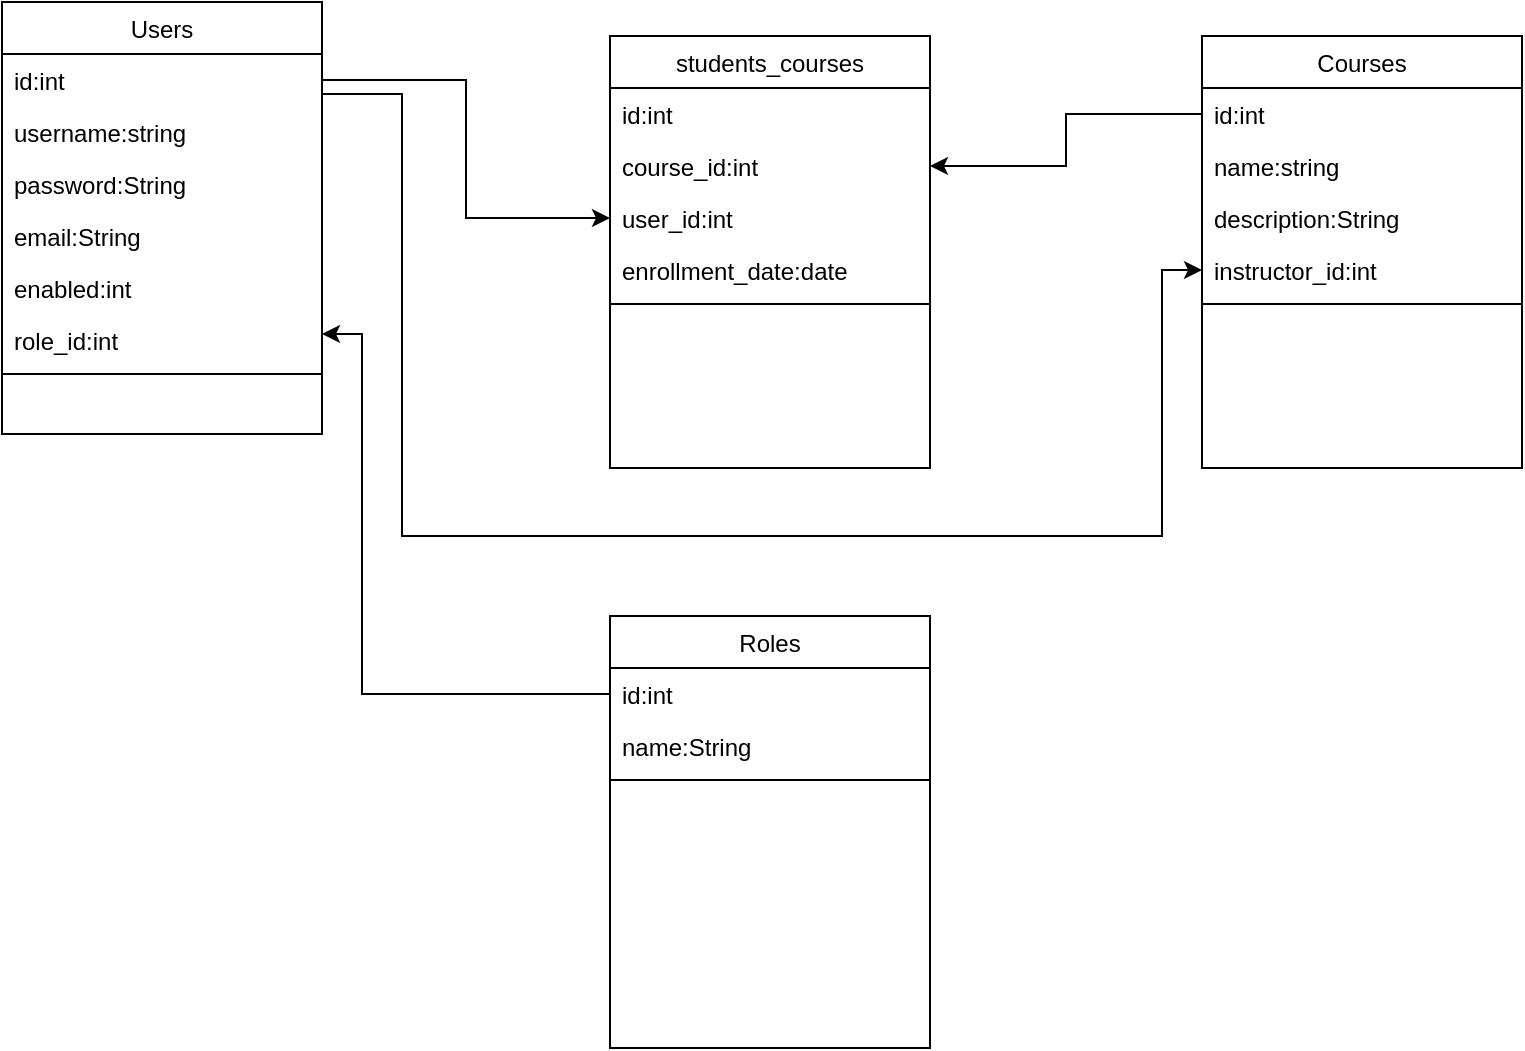 <mxfile version="21.6.6" type="device">
  <diagram id="C5RBs43oDa-KdzZeNtuy" name="Page-1">
    <mxGraphModel dx="1050" dy="542" grid="1" gridSize="10" guides="1" tooltips="1" connect="1" arrows="1" fold="1" page="1" pageScale="1" pageWidth="827" pageHeight="1169" math="0" shadow="0">
      <root>
        <mxCell id="WIyWlLk6GJQsqaUBKTNV-0" />
        <mxCell id="WIyWlLk6GJQsqaUBKTNV-1" parent="WIyWlLk6GJQsqaUBKTNV-0" />
        <mxCell id="zkfFHV4jXpPFQw0GAbJ--17" value="Roles" style="swimlane;fontStyle=0;align=center;verticalAlign=top;childLayout=stackLayout;horizontal=1;startSize=26;horizontalStack=0;resizeParent=1;resizeLast=0;collapsible=1;marginBottom=0;rounded=0;shadow=0;strokeWidth=1;" parent="WIyWlLk6GJQsqaUBKTNV-1" vertex="1">
          <mxGeometry x="324" y="440" width="160" height="216" as="geometry">
            <mxRectangle x="550" y="140" width="160" height="26" as="alternateBounds" />
          </mxGeometry>
        </mxCell>
        <mxCell id="zkfFHV4jXpPFQw0GAbJ--18" value="id:int" style="text;align=left;verticalAlign=top;spacingLeft=4;spacingRight=4;overflow=hidden;rotatable=0;points=[[0,0.5],[1,0.5]];portConstraint=eastwest;" parent="zkfFHV4jXpPFQw0GAbJ--17" vertex="1">
          <mxGeometry y="26" width="160" height="26" as="geometry" />
        </mxCell>
        <mxCell id="zkfFHV4jXpPFQw0GAbJ--20" value="name:String" style="text;align=left;verticalAlign=top;spacingLeft=4;spacingRight=4;overflow=hidden;rotatable=0;points=[[0,0.5],[1,0.5]];portConstraint=eastwest;rounded=0;shadow=0;html=0;" parent="zkfFHV4jXpPFQw0GAbJ--17" vertex="1">
          <mxGeometry y="52" width="160" height="26" as="geometry" />
        </mxCell>
        <mxCell id="zkfFHV4jXpPFQw0GAbJ--23" value="" style="line;html=1;strokeWidth=1;align=left;verticalAlign=middle;spacingTop=-1;spacingLeft=3;spacingRight=3;rotatable=0;labelPosition=right;points=[];portConstraint=eastwest;" parent="zkfFHV4jXpPFQw0GAbJ--17" vertex="1">
          <mxGeometry y="78" width="160" height="8" as="geometry" />
        </mxCell>
        <mxCell id="j-2XB4zI2Vx8xn7w7J1_-0" value="Courses" style="swimlane;fontStyle=0;align=center;verticalAlign=top;childLayout=stackLayout;horizontal=1;startSize=26;horizontalStack=0;resizeParent=1;resizeLast=0;collapsible=1;marginBottom=0;rounded=0;shadow=0;strokeWidth=1;" parent="WIyWlLk6GJQsqaUBKTNV-1" vertex="1">
          <mxGeometry x="620" y="150" width="160" height="216" as="geometry">
            <mxRectangle x="550" y="140" width="160" height="26" as="alternateBounds" />
          </mxGeometry>
        </mxCell>
        <mxCell id="j-2XB4zI2Vx8xn7w7J1_-1" value="id:int" style="text;align=left;verticalAlign=top;spacingLeft=4;spacingRight=4;overflow=hidden;rotatable=0;points=[[0,0.5],[1,0.5]];portConstraint=eastwest;" parent="j-2XB4zI2Vx8xn7w7J1_-0" vertex="1">
          <mxGeometry y="26" width="160" height="26" as="geometry" />
        </mxCell>
        <mxCell id="j-2XB4zI2Vx8xn7w7J1_-2" value="name:string" style="text;align=left;verticalAlign=top;spacingLeft=4;spacingRight=4;overflow=hidden;rotatable=0;points=[[0,0.5],[1,0.5]];portConstraint=eastwest;rounded=0;shadow=0;html=0;" parent="j-2XB4zI2Vx8xn7w7J1_-0" vertex="1">
          <mxGeometry y="52" width="160" height="26" as="geometry" />
        </mxCell>
        <mxCell id="j-2XB4zI2Vx8xn7w7J1_-3" value="description:String" style="text;align=left;verticalAlign=top;spacingLeft=4;spacingRight=4;overflow=hidden;rotatable=0;points=[[0,0.5],[1,0.5]];portConstraint=eastwest;rounded=0;shadow=0;html=0;" parent="j-2XB4zI2Vx8xn7w7J1_-0" vertex="1">
          <mxGeometry y="78" width="160" height="26" as="geometry" />
        </mxCell>
        <mxCell id="j-2XB4zI2Vx8xn7w7J1_-4" value="instructor_id:int" style="text;align=left;verticalAlign=top;spacingLeft=4;spacingRight=4;overflow=hidden;rotatable=0;points=[[0,0.5],[1,0.5]];portConstraint=eastwest;rounded=0;shadow=0;html=0;" parent="j-2XB4zI2Vx8xn7w7J1_-0" vertex="1">
          <mxGeometry y="104" width="160" height="26" as="geometry" />
        </mxCell>
        <mxCell id="j-2XB4zI2Vx8xn7w7J1_-5" value="" style="line;html=1;strokeWidth=1;align=left;verticalAlign=middle;spacingTop=-1;spacingLeft=3;spacingRight=3;rotatable=0;labelPosition=right;points=[];portConstraint=eastwest;" parent="j-2XB4zI2Vx8xn7w7J1_-0" vertex="1">
          <mxGeometry y="130" width="160" height="8" as="geometry" />
        </mxCell>
        <mxCell id="j-2XB4zI2Vx8xn7w7J1_-6" value="Users" style="swimlane;fontStyle=0;align=center;verticalAlign=top;childLayout=stackLayout;horizontal=1;startSize=26;horizontalStack=0;resizeParent=1;resizeLast=0;collapsible=1;marginBottom=0;rounded=0;shadow=0;strokeWidth=1;" parent="WIyWlLk6GJQsqaUBKTNV-1" vertex="1">
          <mxGeometry x="20" y="133" width="160" height="216" as="geometry">
            <mxRectangle x="550" y="140" width="160" height="26" as="alternateBounds" />
          </mxGeometry>
        </mxCell>
        <mxCell id="j-2XB4zI2Vx8xn7w7J1_-7" value="id:int" style="text;align=left;verticalAlign=top;spacingLeft=4;spacingRight=4;overflow=hidden;rotatable=0;points=[[0,0.5],[1,0.5]];portConstraint=eastwest;" parent="j-2XB4zI2Vx8xn7w7J1_-6" vertex="1">
          <mxGeometry y="26" width="160" height="26" as="geometry" />
        </mxCell>
        <mxCell id="j-2XB4zI2Vx8xn7w7J1_-8" value="username:string" style="text;align=left;verticalAlign=top;spacingLeft=4;spacingRight=4;overflow=hidden;rotatable=0;points=[[0,0.5],[1,0.5]];portConstraint=eastwest;rounded=0;shadow=0;html=0;" parent="j-2XB4zI2Vx8xn7w7J1_-6" vertex="1">
          <mxGeometry y="52" width="160" height="26" as="geometry" />
        </mxCell>
        <mxCell id="j-2XB4zI2Vx8xn7w7J1_-9" value="password:String" style="text;align=left;verticalAlign=top;spacingLeft=4;spacingRight=4;overflow=hidden;rotatable=0;points=[[0,0.5],[1,0.5]];portConstraint=eastwest;rounded=0;shadow=0;html=0;" parent="j-2XB4zI2Vx8xn7w7J1_-6" vertex="1">
          <mxGeometry y="78" width="160" height="26" as="geometry" />
        </mxCell>
        <mxCell id="j-2XB4zI2Vx8xn7w7J1_-15" value="email:String" style="text;align=left;verticalAlign=top;spacingLeft=4;spacingRight=4;overflow=hidden;rotatable=0;points=[[0,0.5],[1,0.5]];portConstraint=eastwest;rounded=0;shadow=0;html=0;" parent="j-2XB4zI2Vx8xn7w7J1_-6" vertex="1">
          <mxGeometry y="104" width="160" height="26" as="geometry" />
        </mxCell>
        <mxCell id="j-2XB4zI2Vx8xn7w7J1_-10" value="enabled:int" style="text;align=left;verticalAlign=top;spacingLeft=4;spacingRight=4;overflow=hidden;rotatable=0;points=[[0,0.5],[1,0.5]];portConstraint=eastwest;rounded=0;shadow=0;html=0;" parent="j-2XB4zI2Vx8xn7w7J1_-6" vertex="1">
          <mxGeometry y="130" width="160" height="26" as="geometry" />
        </mxCell>
        <mxCell id="j-2XB4zI2Vx8xn7w7J1_-16" value="role_id:int" style="text;align=left;verticalAlign=top;spacingLeft=4;spacingRight=4;overflow=hidden;rotatable=0;points=[[0,0.5],[1,0.5]];portConstraint=eastwest;rounded=0;shadow=0;html=0;" parent="j-2XB4zI2Vx8xn7w7J1_-6" vertex="1">
          <mxGeometry y="156" width="160" height="26" as="geometry" />
        </mxCell>
        <mxCell id="j-2XB4zI2Vx8xn7w7J1_-11" value="" style="line;html=1;strokeWidth=1;align=left;verticalAlign=middle;spacingTop=-1;spacingLeft=3;spacingRight=3;rotatable=0;labelPosition=right;points=[];portConstraint=eastwest;" parent="j-2XB4zI2Vx8xn7w7J1_-6" vertex="1">
          <mxGeometry y="182" width="160" height="8" as="geometry" />
        </mxCell>
        <mxCell id="j-2XB4zI2Vx8xn7w7J1_-17" value="students_courses" style="swimlane;fontStyle=0;align=center;verticalAlign=top;childLayout=stackLayout;horizontal=1;startSize=26;horizontalStack=0;resizeParent=1;resizeLast=0;collapsible=1;marginBottom=0;rounded=0;shadow=0;strokeWidth=1;" parent="WIyWlLk6GJQsqaUBKTNV-1" vertex="1">
          <mxGeometry x="324" y="150" width="160" height="216" as="geometry">
            <mxRectangle x="550" y="140" width="160" height="26" as="alternateBounds" />
          </mxGeometry>
        </mxCell>
        <mxCell id="j-2XB4zI2Vx8xn7w7J1_-18" value="id:int" style="text;align=left;verticalAlign=top;spacingLeft=4;spacingRight=4;overflow=hidden;rotatable=0;points=[[0,0.5],[1,0.5]];portConstraint=eastwest;" parent="j-2XB4zI2Vx8xn7w7J1_-17" vertex="1">
          <mxGeometry y="26" width="160" height="26" as="geometry" />
        </mxCell>
        <mxCell id="j-2XB4zI2Vx8xn7w7J1_-22" value="course_id:int" style="text;align=left;verticalAlign=top;spacingLeft=4;spacingRight=4;overflow=hidden;rotatable=0;points=[[0,0.5],[1,0.5]];portConstraint=eastwest;rounded=0;shadow=0;html=0;" parent="j-2XB4zI2Vx8xn7w7J1_-17" vertex="1">
          <mxGeometry y="52" width="160" height="26" as="geometry" />
        </mxCell>
        <mxCell id="j-2XB4zI2Vx8xn7w7J1_-23" value="user_id:int" style="text;align=left;verticalAlign=top;spacingLeft=4;spacingRight=4;overflow=hidden;rotatable=0;points=[[0,0.5],[1,0.5]];portConstraint=eastwest;rounded=0;shadow=0;html=0;" parent="j-2XB4zI2Vx8xn7w7J1_-17" vertex="1">
          <mxGeometry y="78" width="160" height="26" as="geometry" />
        </mxCell>
        <mxCell id="j-2XB4zI2Vx8xn7w7J1_-25" value="enrollment_date:date" style="text;align=left;verticalAlign=top;spacingLeft=4;spacingRight=4;overflow=hidden;rotatable=0;points=[[0,0.5],[1,0.5]];portConstraint=eastwest;rounded=0;shadow=0;html=0;" parent="j-2XB4zI2Vx8xn7w7J1_-17" vertex="1">
          <mxGeometry y="104" width="160" height="26" as="geometry" />
        </mxCell>
        <mxCell id="j-2XB4zI2Vx8xn7w7J1_-24" value="" style="line;html=1;strokeWidth=1;align=left;verticalAlign=middle;spacingTop=-1;spacingLeft=3;spacingRight=3;rotatable=0;labelPosition=right;points=[];portConstraint=eastwest;" parent="j-2XB4zI2Vx8xn7w7J1_-17" vertex="1">
          <mxGeometry y="130" width="160" height="8" as="geometry" />
        </mxCell>
        <mxCell id="j-2XB4zI2Vx8xn7w7J1_-26" style="edgeStyle=orthogonalEdgeStyle;rounded=0;orthogonalLoop=1;jettySize=auto;html=1;" parent="WIyWlLk6GJQsqaUBKTNV-1" source="j-2XB4zI2Vx8xn7w7J1_-7" target="j-2XB4zI2Vx8xn7w7J1_-23" edge="1">
          <mxGeometry relative="1" as="geometry" />
        </mxCell>
        <mxCell id="j-2XB4zI2Vx8xn7w7J1_-27" style="edgeStyle=orthogonalEdgeStyle;rounded=0;orthogonalLoop=1;jettySize=auto;html=1;" parent="WIyWlLk6GJQsqaUBKTNV-1" source="j-2XB4zI2Vx8xn7w7J1_-1" target="j-2XB4zI2Vx8xn7w7J1_-22" edge="1">
          <mxGeometry relative="1" as="geometry" />
        </mxCell>
        <mxCell id="j-2XB4zI2Vx8xn7w7J1_-28" style="edgeStyle=orthogonalEdgeStyle;rounded=0;orthogonalLoop=1;jettySize=auto;html=1;" parent="WIyWlLk6GJQsqaUBKTNV-1" source="j-2XB4zI2Vx8xn7w7J1_-7" target="j-2XB4zI2Vx8xn7w7J1_-4" edge="1">
          <mxGeometry relative="1" as="geometry">
            <Array as="points">
              <mxPoint x="220" y="179" />
              <mxPoint x="220" y="400" />
              <mxPoint x="600" y="400" />
              <mxPoint x="600" y="267" />
            </Array>
          </mxGeometry>
        </mxCell>
        <mxCell id="j-2XB4zI2Vx8xn7w7J1_-29" style="edgeStyle=orthogonalEdgeStyle;rounded=0;orthogonalLoop=1;jettySize=auto;html=1;" parent="WIyWlLk6GJQsqaUBKTNV-1" source="zkfFHV4jXpPFQw0GAbJ--18" target="j-2XB4zI2Vx8xn7w7J1_-16" edge="1">
          <mxGeometry relative="1" as="geometry">
            <Array as="points">
              <mxPoint x="200" y="479" />
              <mxPoint x="200" y="299" />
            </Array>
          </mxGeometry>
        </mxCell>
      </root>
    </mxGraphModel>
  </diagram>
</mxfile>
